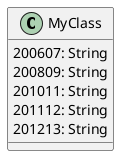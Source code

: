 @startuml "2162755691"


class MyClass{
  200607: String
  200809: String
  201011: String
  201112: String
  201213: String
}




@enduml